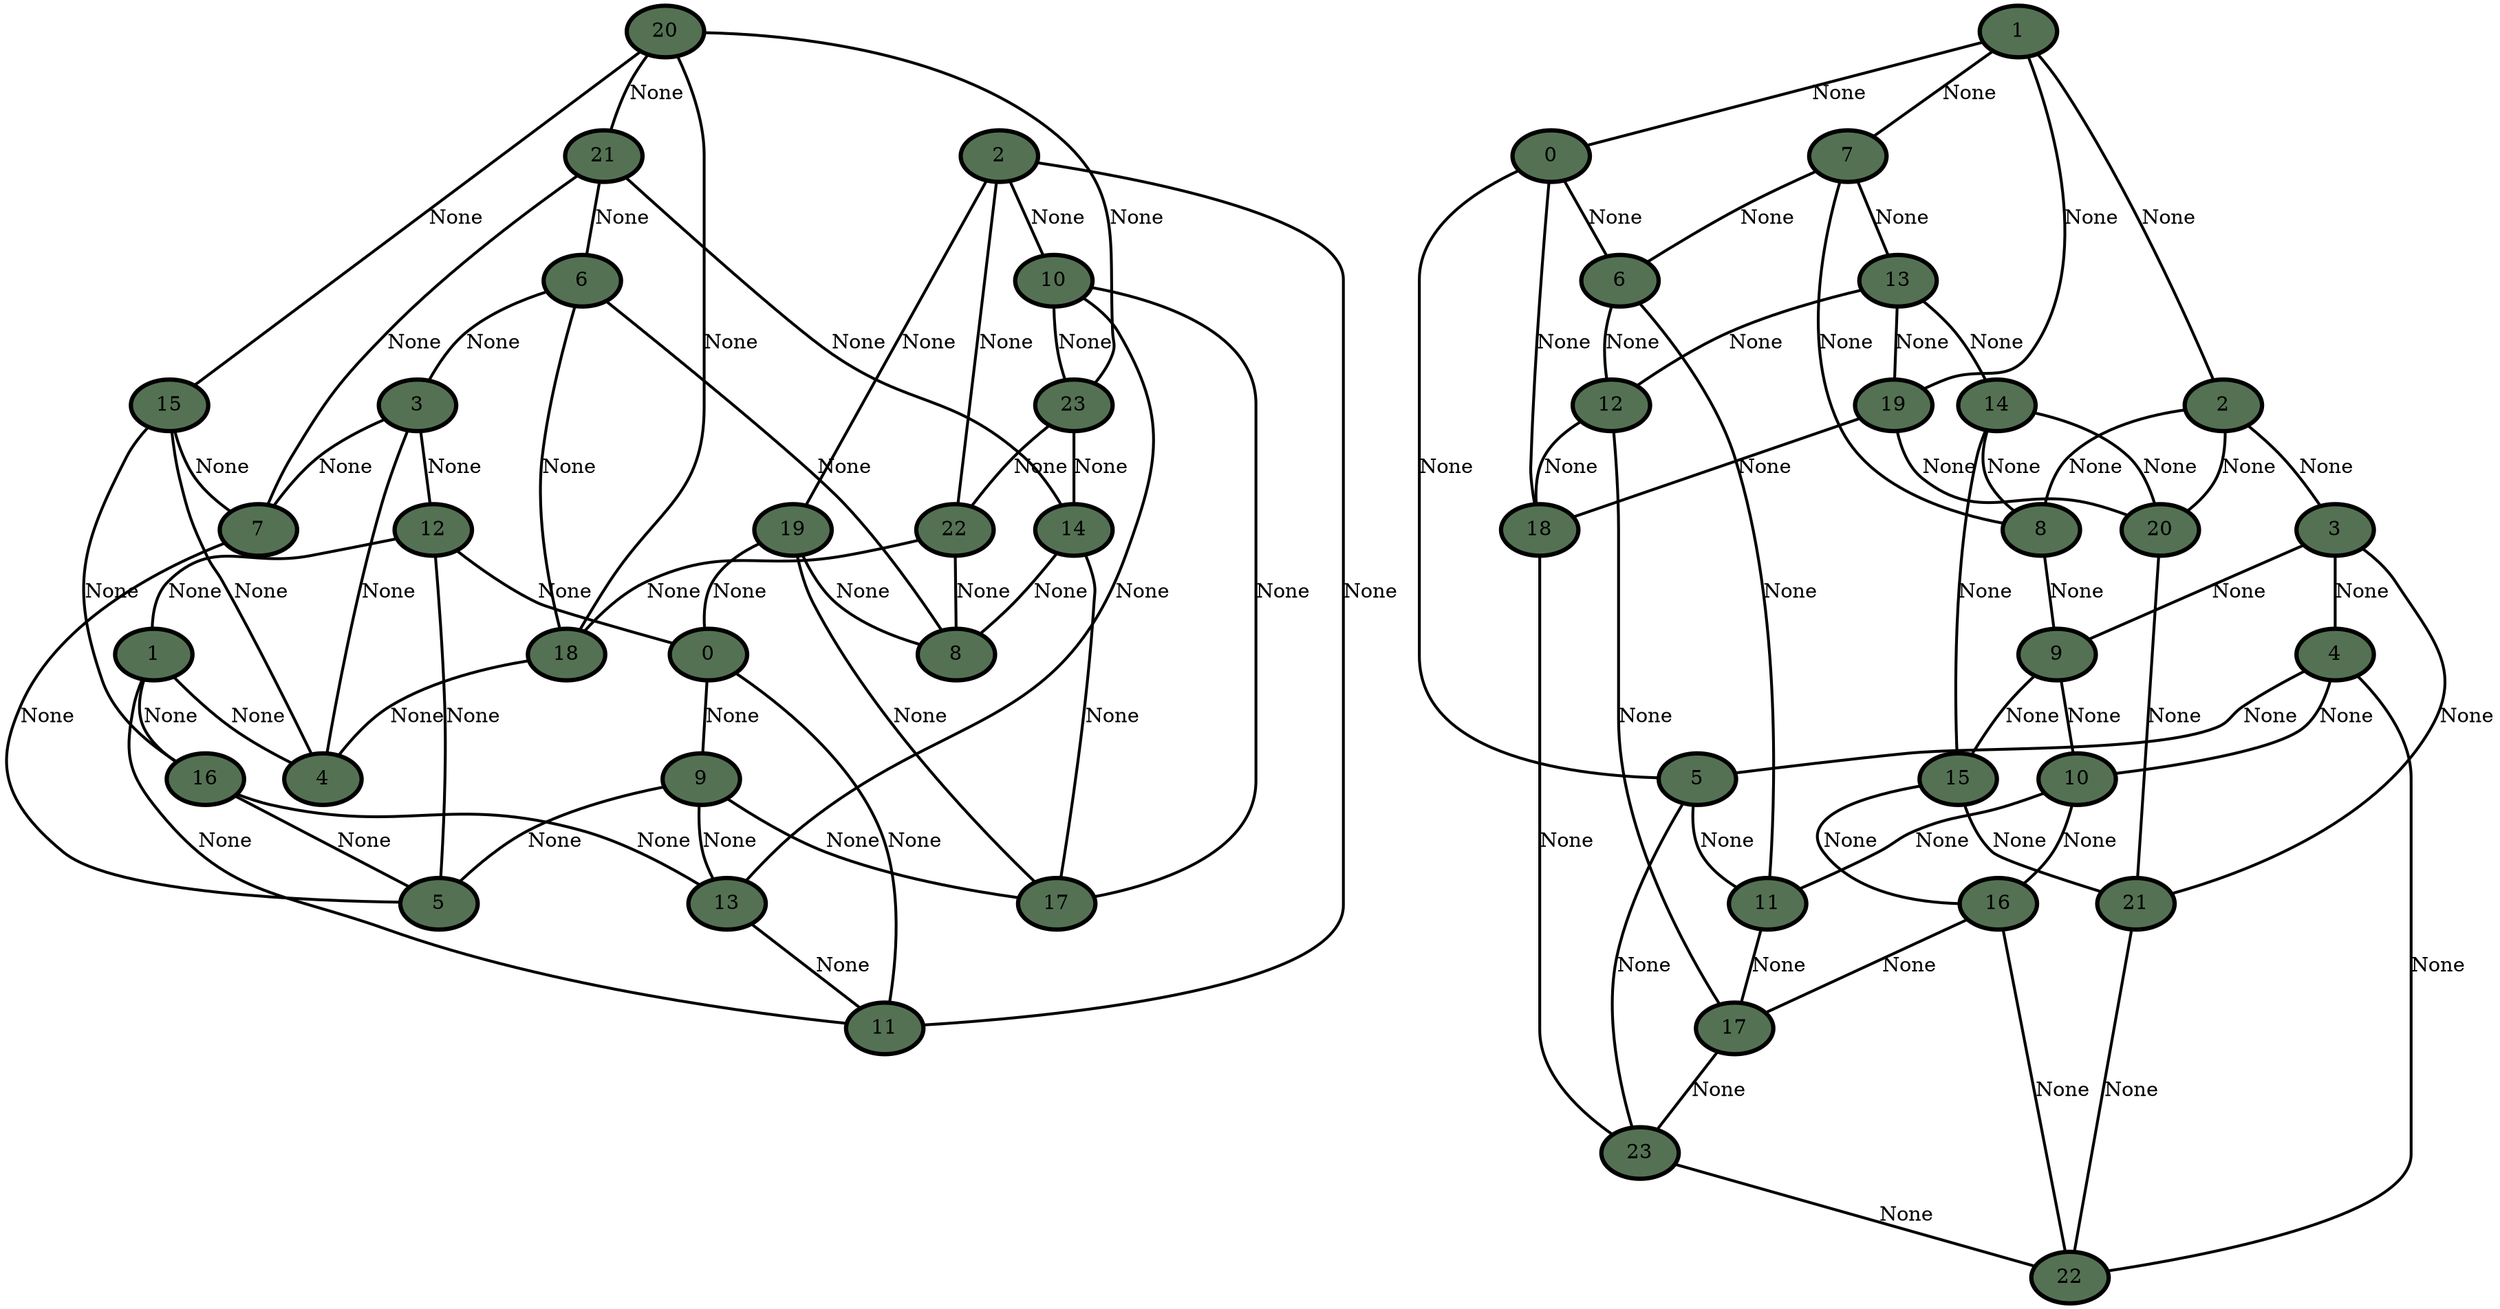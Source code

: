graph G {
    0 [penwidth=3,label="20",style=filled,fillcolor="#547253"]
    1 [penwidth=3,label="15",style=filled,fillcolor="#547253"]
    2 [penwidth=3,label="23",style=filled,fillcolor="#547253"]
    3 [penwidth=3,label="18",style=filled,fillcolor="#547253"]
    4 [penwidth=3,label="21",style=filled,fillcolor="#547253"]
    5 [penwidth=3,label="16",style=filled,fillcolor="#547253"]
    6 [penwidth=3,label="4",style=filled,fillcolor="#547253"]
    7 [penwidth=3,label="7",style=filled,fillcolor="#547253"]
    8 [penwidth=3,label="2",style=filled,fillcolor="#547253"]
    9 [penwidth=3,label="10",style=filled,fillcolor="#547253"]
    10 [penwidth=3,label="11",style=filled,fillcolor="#547253"]
    11 [penwidth=3,label="22",style=filled,fillcolor="#547253"]
    12 [penwidth=3,label="19",style=filled,fillcolor="#547253"]
    13 [penwidth=3,label="17",style=filled,fillcolor="#547253"]
    14 [penwidth=3,label="13",style=filled,fillcolor="#547253"]
    15 [penwidth=3,label="14",style=filled,fillcolor="#547253"]
    16 [penwidth=3,label="6",style=filled,fillcolor="#547253"]
    17 [penwidth=3,label="3",style=filled,fillcolor="#547253"]
    18 [penwidth=3,label="8",style=filled,fillcolor="#547253"]
    19 [penwidth=3,label="12",style=filled,fillcolor="#547253"]
    20 [penwidth=3,label="5",style=filled,fillcolor="#547253"]
    21 [penwidth=3,label="1",style=filled,fillcolor="#547253"]
    22 [penwidth=3,label="0",style=filled,fillcolor="#547253"]
    23 [penwidth=3,label="9",style=filled,fillcolor="#547253"]
    24 [penwidth=3,label="1",style=filled,fillcolor="#547253"]
    25 [penwidth=3,label="0",style=filled,fillcolor="#547253"]
    26 [penwidth=3,label="2",style=filled,fillcolor="#547253"]
    27 [penwidth=3,label="7",style=filled,fillcolor="#547253"]
    28 [penwidth=3,label="19",style=filled,fillcolor="#547253"]
    29 [penwidth=3,label="5",style=filled,fillcolor="#547253"]
    30 [penwidth=3,label="6",style=filled,fillcolor="#547253"]
    31 [penwidth=3,label="18",style=filled,fillcolor="#547253"]
    32 [penwidth=3,label="3",style=filled,fillcolor="#547253"]
    33 [penwidth=3,label="8",style=filled,fillcolor="#547253"]
    34 [penwidth=3,label="20",style=filled,fillcolor="#547253"]
    35 [penwidth=3,label="4",style=filled,fillcolor="#547253"]
    36 [penwidth=3,label="9",style=filled,fillcolor="#547253"]
    37 [penwidth=3,label="21",style=filled,fillcolor="#547253"]
    38 [penwidth=3,label="10",style=filled,fillcolor="#547253"]
    39 [penwidth=3,label="22",style=filled,fillcolor="#547253"]
    40 [penwidth=3,label="11",style=filled,fillcolor="#547253"]
    41 [penwidth=3,label="23",style=filled,fillcolor="#547253"]
    42 [penwidth=3,label="13",style=filled,fillcolor="#547253"]
    43 [penwidth=3,label="12",style=filled,fillcolor="#547253"]
    44 [penwidth=3,label="15",style=filled,fillcolor="#547253"]
    45 [penwidth=3,label="16",style=filled,fillcolor="#547253"]
    46 [penwidth=3,label="17",style=filled,fillcolor="#547253"]
    47 [penwidth=3,label="14",style=filled,fillcolor="#547253"]

    0--1 [penwidth=2,label="None"]
    0--2 [penwidth=2,label="None"]
    0--3 [penwidth=2,label="None"]
    0--4 [penwidth=2,label="None"]
    1--5 [penwidth=2,label="None"]
    1--6 [penwidth=2,label="None"]
    1--7 [penwidth=2,label="None"]
    8--9 [penwidth=2,label="None"]
    8--10 [penwidth=2,label="None"]
    8--11 [penwidth=2,label="None"]
    8--12 [penwidth=2,label="None"]
    9--2 [penwidth=2,label="None"]
    9--13 [penwidth=2,label="None"]
    9--14 [penwidth=2,label="None"]
    2--11 [penwidth=2,label="None"]
    2--15 [penwidth=2,label="None"]
    4--16 [penwidth=2,label="None"]
    4--15 [penwidth=2,label="None"]
    4--7 [penwidth=2,label="None"]
    16--17 [penwidth=2,label="None"]
    16--3 [penwidth=2,label="None"]
    16--18 [penwidth=2,label="None"]
    17--7 [penwidth=2,label="None"]
    17--19 [penwidth=2,label="None"]
    17--6 [penwidth=2,label="None"]
    7--20 [penwidth=2,label="None"]
    19--21 [penwidth=2,label="None"]
    19--22 [penwidth=2,label="None"]
    19--20 [penwidth=2,label="None"]
    21--6 [penwidth=2,label="None"]
    21--10 [penwidth=2,label="None"]
    21--5 [penwidth=2,label="None"]
    5--20 [penwidth=2,label="None"]
    5--14 [penwidth=2,label="None"]
    11--3 [penwidth=2,label="None"]
    11--18 [penwidth=2,label="None"]
    15--18 [penwidth=2,label="None"]
    15--13 [penwidth=2,label="None"]
    12--22 [penwidth=2,label="None"]
    12--18 [penwidth=2,label="None"]
    12--13 [penwidth=2,label="None"]
    22--23 [penwidth=2,label="None"]
    22--10 [penwidth=2,label="None"]
    23--20 [penwidth=2,label="None"]
    23--14 [penwidth=2,label="None"]
    23--13 [penwidth=2,label="None"]
    3--6 [penwidth=2,label="None"]
    14--10 [penwidth=2,label="None"]
    24--25 [penwidth=2,label="None"]
    24--26 [penwidth=2,label="None"]
    24--27 [penwidth=2,label="None"]
    24--28 [penwidth=2,label="None"]
    25--29 [penwidth=2,label="None"]
    25--30 [penwidth=2,label="None"]
    25--31 [penwidth=2,label="None"]
    26--32 [penwidth=2,label="None"]
    26--33 [penwidth=2,label="None"]
    26--34 [penwidth=2,label="None"]
    32--35 [penwidth=2,label="None"]
    32--36 [penwidth=2,label="None"]
    32--37 [penwidth=2,label="None"]
    35--29 [penwidth=2,label="None"]
    35--38 [penwidth=2,label="None"]
    35--39 [penwidth=2,label="None"]
    29--40 [penwidth=2,label="None"]
    29--41 [penwidth=2,label="None"]
    27--30 [penwidth=2,label="None"]
    27--33 [penwidth=2,label="None"]
    27--42 [penwidth=2,label="None"]
    30--40 [penwidth=2,label="None"]
    30--43 [penwidth=2,label="None"]
    33--36 [penwidth=2,label="None"]
    36--38 [penwidth=2,label="None"]
    36--44 [penwidth=2,label="None"]
    38--40 [penwidth=2,label="None"]
    38--45 [penwidth=2,label="None"]
    40--46 [penwidth=2,label="None"]
    42--43 [penwidth=2,label="None"]
    42--47 [penwidth=2,label="None"]
    42--28 [penwidth=2,label="None"]
    43--46 [penwidth=2,label="None"]
    43--31 [penwidth=2,label="None"]
    47--44 [penwidth=2,label="None"]
    47--33 [penwidth=2,label="None"]
    47--34 [penwidth=2,label="None"]
    44--45 [penwidth=2,label="None"]
    44--37 [penwidth=2,label="None"]
    45--46 [penwidth=2,label="None"]
    45--39 [penwidth=2,label="None"]
    46--41 [penwidth=2,label="None"]
    28--31 [penwidth=2,label="None"]
    28--34 [penwidth=2,label="None"]
    31--41 [penwidth=2,label="None"]
    34--37 [penwidth=2,label="None"]
    37--39 [penwidth=2,label="None"]
    41--39 [penwidth=2,label="None"]
}